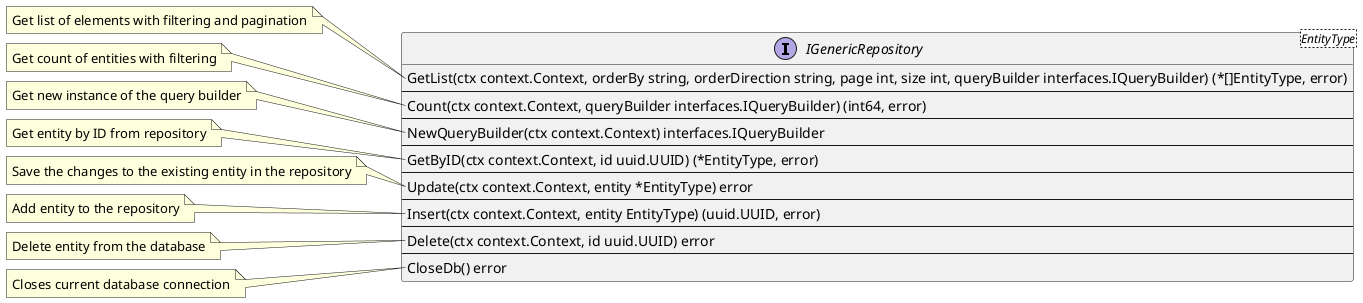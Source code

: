 @startuml IGenericRepository
interface IGenericRepository<EntityType> {
    GetList(ctx context.Context, orderBy string, orderDirection string, page int, size int, queryBuilder interfaces.IQueryBuilder) (*[]EntityType, error)
    --
    Count(ctx context.Context, queryBuilder interfaces.IQueryBuilder) (int64, error)
    --
    NewQueryBuilder(ctx context.Context) interfaces.IQueryBuilder
    --
    GetByID(ctx context.Context, id uuid.UUID) (*EntityType, error)
    --
    Update(ctx context.Context, entity *EntityType) error
    --
    Insert(ctx context.Context, entity EntityType) (uuid.UUID, error)
    --
    Delete(ctx context.Context, id uuid.UUID) error
    --
    CloseDb() error
}
note left of IGenericRepository::GetList
  Get list of elements with filtering and pagination
end note
note left of IGenericRepository::Count
  Get count of entities with filtering
end note
note left of IGenericRepository::NewQueryBuilder
  Get new instance of the query builder
end note
note left of IGenericRepository::GetByID
  Get entity by ID from repository
end note
note left of IGenericRepository::Update
  Save the changes to the existing entity in the repository
end note
note left of IGenericRepository::Insert
  Add entity to the repository
end note
note left of IGenericRepository::Delete
  Delete entity from the database
end note
note left of IGenericRepository::CloseDb
  Closes current database connection
end note
@enduml